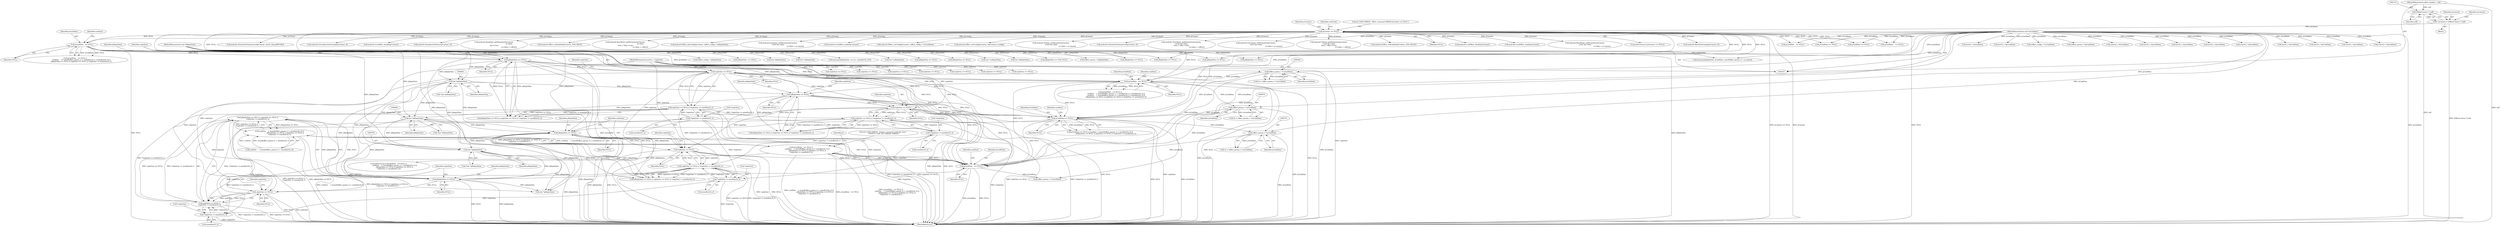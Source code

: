 digraph "0_Android_9e29523b9537983b4c4b205ff868d0b3bca0383b@API" {
"1000792" [label="(Call,pReplyData == NULL || replySize == NULL ||\n *replySize != sizeof(int32_t))"];
"1000793" [label="(Call,pReplyData == NULL)"];
"1000691" [label="(Call,(int *)pReplyData)"];
"1000600" [label="(Call,(int *)pReplyData)"];
"1000561" [label="(Call,pReplyData == NULL)"];
"1000113" [label="(MethodParameterIn,void *pReplyData)"];
"1000546" [label="(Call,pCmdData   == NULL)"];
"1000111" [label="(MethodParameterIn,void *pCmdData)"];
"1000151" [label="(Call,pContext == NULL)"];
"1000116" [label="(Call,* pContext = (EffectContext *) self)"];
"1000118" [label="(Call,(EffectContext *) self)"];
"1000108" [label="(MethodParameterIn,effect_handle_t  self)"];
"1000652" [label="(Call,pReplyData == NULL)"];
"1000626" [label="(Call,pCmdData   == NULL)"];
"1000582" [label="(Call,(effect_param_t *) pCmdData)"];
"1000565" [label="(Call,replySize == NULL)"];
"1000112" [label="(MethodParameterIn,uint32_t *replySize)"];
"1000755" [label="(Call,(int *)pReplyData)"];
"1000729" [label="(Call,pReplyData == NULL)"];
"1000717" [label="(Call,pCmdData == NULL)"];
"1000673" [label="(Call,(effect_param_t *) pCmdData)"];
"1000656" [label="(Call,replySize == NULL)"];
"1000781" [label="(Call,pCmdData   == NULL)"];
"1000750" [label="(Call,(effect_param_t *) pCmdData)"];
"1000733" [label="(Call,replySize == NULL)"];
"1000796" [label="(Call,replySize == NULL ||\n *replySize != sizeof(int32_t))"];
"1000797" [label="(Call,replySize == NULL)"];
"1000800" [label="(Call,*replySize != sizeof(int32_t))"];
"1000736" [label="(Call,*replySize != sizeof(int32_t))"];
"1000568" [label="(Call,*replySize != sizeof(int32_t))"];
"1000659" [label="(Call,*replySize != sizeof(int32_t))"];
"1000564" [label="(Call,replySize == NULL || *replySize != sizeof(int32_t))"];
"1000655" [label="(Call,replySize == NULL || *replySize != sizeof(int32_t))"];
"1000732" [label="(Call,replySize == NULL || *replySize != sizeof(int32_t))"];
"1000784" [label="(Call,cmdSize    < (sizeof(effect_param_t) + sizeof(int32_t)) ||\n                        pReplyData == NULL || replySize == NULL ||\n *replySize != sizeof(int32_t))"];
"1000780" [label="(Call,pCmdData   == NULL ||\n                        cmdSize    < (sizeof(effect_param_t) + sizeof(int32_t)) ||\n                        pReplyData == NULL || replySize == NULL ||\n *replySize != sizeof(int32_t))"];
"1000561" [label="(Call,pReplyData == NULL)"];
"1000960" [label="(Call,(int32_t *)pCmdData)"];
"1000108" [label="(MethodParameterIn,effect_handle_t  self)"];
"1000797" [label="(Call,replySize == NULL)"];
"1000365" [label="(Call,replySize == NULL)"];
"1000189" [label="(Call,(int *) pReplyData)"];
"1001079" [label="(Call,android::LvmEffect_enable(pContext))"];
"1000274" [label="(Call,android::Effect_setConfig(pContext, (effect_config_t *) pCmdData))"];
"1000117" [label="(Identifier,pContext)"];
"1000308" [label="(Call,android::Effect_setConfig(pContext, &pContext->config))"];
"1000822" [label="(Call,android::Volume_setParameter(pContext,\n (void *)p->data,\n                                                                 p->data + p->psize))"];
"1000798" [label="(Identifier,replySize)"];
"1000235" [label="(Call,android::VolumeSetVolumeLevel(pContext, 0))"];
"1000794" [label="(Identifier,pReplyData)"];
"1000114" [label="(Block,)"];
"1000547" [label="(Identifier,pCmdData)"];
"1000120" [label="(Identifier,self)"];
"1000917" [label="(Call,(uint32_t *)pCmdData)"];
"1000661" [label="(Identifier,replySize)"];
"1000551" [label="(Identifier,cmdSize)"];
"1000451" [label="(Call,android::Virtualizer_getParameter(pContext,\n (void *)p->data,\n (size_t *)&p->vsize,\n                                                              p->data + voffset))"];
"1000628" [label="(Identifier,NULL)"];
"1000800" [label="(Call,*replySize != sizeof(int32_t))"];
"1000582" [label="(Call,(effect_param_t *) pCmdData)"];
"1000803" [label="(Call,sizeof(int32_t))"];
"1000694" [label="(Call,android::Virtualizer_setParameter(pContext,\n (void *)p->data,\n                                                                       p->data + p->psize))"];
"1000943" [label="(Call,(int32_t *)pCmdData)"];
"1000977" [label="(Call,(int32_t *)pCmdData)"];
"1000739" [label="(Call,sizeof(int32_t))"];
"1000819" [label="(Call,(int *)pReplyData)"];
"1000691" [label="(Call,(int *)pReplyData)"];
"1000568" [label="(Call,*replySize != sizeof(int32_t))"];
"1000383" [label="(Call,memcpy(pReplyData, pCmdData, sizeof(effect_param_t) + p->psize))"];
"1000675" [label="(Identifier,pCmdData)"];
"1000505" [label="(Call,android::Volume_getParameter(pContext,\n (void *)p->data,\n (size_t *)&p->vsize,\n                                                         p->data + voffset))"];
"1000895" [label="(Call,android::Effect_setEnabled(pContext, LVM_FALSE))"];
"1000161" [label="(Identifier,cmdCode)"];
"1000734" [label="(Identifier,replySize)"];
"1000752" [label="(Identifier,pCmdData)"];
"1000813" [label="(Identifier,p)"];
"1000792" [label="(Call,pReplyData == NULL || replySize == NULL ||\n *replySize != sizeof(int32_t))"];
"1001204" [label="(Call,memcpy(pReplyData, vol_ret, sizeof(int32_t)*2))"];
"1001027" [label="(Call,(int32_t *)pCmdData)"];
"1000271" [label="(Call,(int *) pReplyData)"];
"1000658" [label="(Identifier,NULL)"];
"1000793" [label="(Call,pReplyData == NULL)"];
"1000153" [label="(Identifier,NULL)"];
"1000846" [label="(Call,replySize == NULL)"];
"1000748" [label="(Call,*p = (effect_param_t *) pCmdData)"];
"1001047" [label="(Call,android::LvmEffect_disable(pContext))"];
"1000361" [label="(Call,pReplyData == NULL)"];
"1000785" [label="(Call,cmdSize    < (sizeof(effect_param_t) + sizeof(int32_t)))"];
"1000116" [label="(Call,* pContext = (EffectContext *) self)"];
"1001130" [label="(Call,pReplyData == NULL)"];
"1000736" [label="(Call,*replySize != sizeof(int32_t))"];
"1000625" [label="(Call,pCmdData   == NULL ||\n                        cmdSize    > (sizeof(effect_param_t) + sizeof(int32_t) +sizeof(int32_t)) ||\n                        cmdSize    < (sizeof(effect_param_t) + sizeof(int32_t) +sizeof(int16_t)) ||\n                        pReplyData == NULL || replySize == NULL || *replySize != sizeof(int32_t))"];
"1000125" [label="(Identifier,pContext)"];
"1000757" [label="(Identifier,pReplyData)"];
"1000232" [label="(Call,(int *) pReplyData)"];
"1000995" [label="(Call,android::LvmEffect_enable(pContext))"];
"1000780" [label="(Call,pCmdData   == NULL ||\n                        cmdSize    < (sizeof(effect_param_t) + sizeof(int32_t)) ||\n                        pReplyData == NULL || replySize == NULL ||\n *replySize != sizeof(int32_t))"];
"1000565" [label="(Call,replySize == NULL)"];
"1000569" [label="(Call,*replySize)"];
"1000603" [label="(Call,android::BassBoost_setParameter(pContext,\n (void *)p->data,\n                                                                    p->data + p->psize))"];
"1000118" [label="(Call,(EffectContext *) self)"];
"1000716" [label="(Call,pCmdData == NULL || cmdSize < (sizeof(effect_param_t) + sizeof(int32_t)) ||\n                        pReplyData == NULL || replySize == NULL || *replySize != sizeof(int32_t))"];
"1001271" [label="(MethodReturn,int)"];
"1000255" [label="(Call,replySize == NULL)"];
"1000150" [label="(ControlStructure,if (pContext == NULL))"];
"1000112" [label="(MethodParameterIn,uint32_t *replySize)"];
"1000200" [label="(Call,android::BassSetStrength(pContext, 0))"];
"1000904" [label="(Call,pCmdData   == NULL)"];
"1000546" [label="(Call,pCmdData   == NULL)"];
"1001119" [label="(Call,pCmdData == NULL)"];
"1000730" [label="(Identifier,pReplyData)"];
"1000671" [label="(Call,*p = (effect_param_t *) pCmdData)"];
"1001153" [label="(Call,(uint32_t *)pCmdData)"];
"1001044" [label="(Call,(int32_t *)pCmdData)"];
"1000719" [label="(Identifier,NULL)"];
"1000733" [label="(Call,replySize == NULL)"];
"1000799" [label="(Identifier,NULL)"];
"1000731" [label="(Identifier,NULL)"];
"1000992" [label="(Call,(int32_t *)pCmdData)"];
"1000750" [label="(Call,(effect_param_t *) pCmdData)"];
"1000659" [label="(Call,*replySize != sizeof(int32_t))"];
"1000807" [label="(Literal,\"\tLVM_ERROR : Volume_command cmdCode Case: \"\n \"EFFECT_CMD_SET_PARAM: ERROR\")"];
"1000571" [label="(Call,sizeof(int32_t))"];
"1000580" [label="(Call,*p = (effect_param_t *) pCmdData)"];
"1000690" [label="(Call,*(int *)pReplyData)"];
"1000151" [label="(Call,pContext == NULL)"];
"1001211" [label="(Call,android::VolumeSetVolumeLevel(pContext, (int16_t)(maxdB*100)))"];
"1000814" [label="(Call,(effect_param_t *) pCmdData)"];
"1000631" [label="(Identifier,cmdSize)"];
"1000166" [label="(Call,pReplyData == NULL)"];
"1000599" [label="(Call,*(int *)pReplyData)"];
"1000722" [label="(Identifier,cmdSize)"];
"1000564" [label="(Call,replySize == NULL || *replySize != sizeof(int32_t))"];
"1000570" [label="(Identifier,replySize)"];
"1000113" [label="(MethodParameterIn,void *pReplyData)"];
"1000842" [label="(Call,pReplyData == NULL)"];
"1000276" [label="(Call,(effect_config_t *) pCmdData)"];
"1000320" [label="(Call,(effect_param_t *)pCmdData)"];
"1000548" [label="(Identifier,NULL)"];
"1000156" [label="(Literal,\"\tLVM_ERROR : Effect_command ERROR pContext == NULL\")"];
"1000876" [label="(Call,replySize == NULL)"];
"1000627" [label="(Identifier,pCmdData)"];
"1001134" [label="(Call,replySize == NULL)"];
"1000779" [label="(ControlStructure,if (pCmdData   == NULL ||\n                        cmdSize    < (sizeof(effect_param_t) + sizeof(int32_t)) ||\n                        pReplyData == NULL || replySize == NULL ||\n *replySize != sizeof(int32_t)))"];
"1000626" [label="(Call,pCmdData   == NULL)"];
"1000656" [label="(Call,replySize == NULL)"];
"1000718" [label="(Identifier,pCmdData)"];
"1000872" [label="(Call,pReplyData == NULL)"];
"1000210" [label="(Call,android::VirtualizerSetStrength(pContext, 0))"];
"1001160" [label="(Call,(uint32_t *)pCmdData)"];
"1000673" [label="(Call,(effect_param_t *) pCmdData)"];
"1001061" [label="(Call,(int32_t *)pCmdData)"];
"1000660" [label="(Call,*replySize)"];
"1000862" [label="(Call,(int *)pReplyData)"];
"1000717" [label="(Call,pCmdData == NULL)"];
"1000584" [label="(Identifier,pCmdData)"];
"1000783" [label="(Identifier,NULL)"];
"1001076" [label="(Call,(int32_t *)pCmdData)"];
"1000963" [label="(Call,android::LvmEffect_disable(pContext))"];
"1000729" [label="(Call,pReplyData == NULL)"];
"1000781" [label="(Call,pCmdData   == NULL)"];
"1000343" [label="(Call,pCmdData == NULL)"];
"1000111" [label="(MethodParameterIn,void *pCmdData)"];
"1000283" [label="(Call,pReplyData == NULL)"];
"1000786" [label="(Identifier,cmdSize)"];
"1000563" [label="(Identifier,NULL)"];
"1001112" [label="(Call,pReplyData == LVM_NULL)"];
"1000394" [label="(Call,(effect_param_t *)pReplyData)"];
"1000220" [label="(Call,android::EqualizerSetPreset(pContext, 0))"];
"1000796" [label="(Call,replySize == NULL ||\n *replySize != sizeof(int32_t))"];
"1000600" [label="(Call,(int *)pReplyData)"];
"1000652" [label="(Call,pReplyData == NULL)"];
"1000170" [label="(Call,replySize == NULL)"];
"1000655" [label="(Call,replySize == NULL || *replySize != sizeof(int32_t))"];
"1000654" [label="(Identifier,NULL)"];
"1000303" [label="(Call,(effect_config_t *)pReplyData)"];
"1000602" [label="(Identifier,pReplyData)"];
"1000242" [label="(Call,pCmdData    == NULL)"];
"1000545" [label="(Call,pCmdData   == NULL ||\n                        cmdSize    != (sizeof(effect_param_t) + sizeof(int32_t) +sizeof(int16_t)) ||\n                        pReplyData == NULL || replySize == NULL || *replySize != sizeof(int32_t))"];
"1000251" [label="(Call,pReplyData  == NULL)"];
"1000560" [label="(Call,pReplyData == NULL || replySize == NULL || *replySize != sizeof(int32_t))"];
"1000693" [label="(Identifier,pReplyData)"];
"1000657" [label="(Identifier,replySize)"];
"1000784" [label="(Call,cmdSize    < (sizeof(effect_param_t) + sizeof(int32_t)) ||\n                        pReplyData == NULL || replySize == NULL ||\n *replySize != sizeof(int32_t))"];
"1000651" [label="(Call,pReplyData == NULL || replySize == NULL || *replySize != sizeof(int32_t))"];
"1000480" [label="(Call,android::Equalizer_getParameter(pContext,\n                                                            p->data,\n &p->vsize,\n                                                            p->data + voffset))"];
"1000662" [label="(Call,sizeof(int32_t))"];
"1000865" [label="(Call,android::Effect_setEnabled(pContext, LVM_TRUE))"];
"1000424" [label="(Call,android::BassBoost_getParameter(pContext,\n                                                            p->data,\n (size_t *)&p->vsize,\n                                                            p->data + voffset))"];
"1000754" [label="(Call,*(int *)pReplyData)"];
"1000738" [label="(Identifier,replySize)"];
"1000802" [label="(Identifier,replySize)"];
"1000152" [label="(Identifier,pContext)"];
"1000301" [label="(Call,android::Effect_getConfig(pContext, (effect_config_t *)pReplyData))"];
"1000728" [label="(Call,pReplyData == NULL || replySize == NULL || *replySize != sizeof(int32_t))"];
"1000735" [label="(Identifier,NULL)"];
"1000562" [label="(Identifier,pReplyData)"];
"1000566" [label="(Identifier,replySize)"];
"1000287" [label="(Call,replySize == NULL)"];
"1000801" [label="(Call,*replySize)"];
"1000732" [label="(Call,replySize == NULL || *replySize != sizeof(int32_t))"];
"1000795" [label="(Identifier,NULL)"];
"1000782" [label="(Identifier,pCmdData)"];
"1000567" [label="(Identifier,NULL)"];
"1000653" [label="(Identifier,pReplyData)"];
"1000758" [label="(Call,android::Equalizer_setParameter(pContext,\n (void *)p->data,\n                                                                     p->data + p->psize))"];
"1000737" [label="(Call,*replySize)"];
"1000755" [label="(Call,(int *)pReplyData)"];
"1000892" [label="(Call,(int *)pReplyData)"];
"1000792" -> "1000784"  [label="AST: "];
"1000792" -> "1000793"  [label="CFG: "];
"1000792" -> "1000796"  [label="CFG: "];
"1000793" -> "1000792"  [label="AST: "];
"1000796" -> "1000792"  [label="AST: "];
"1000784" -> "1000792"  [label="CFG: "];
"1000792" -> "1001271"  [label="DDG: replySize == NULL ||\n *replySize != sizeof(int32_t)"];
"1000792" -> "1001271"  [label="DDG: pReplyData == NULL"];
"1000792" -> "1000784"  [label="DDG: pReplyData == NULL"];
"1000792" -> "1000784"  [label="DDG: replySize == NULL ||\n *replySize != sizeof(int32_t)"];
"1000793" -> "1000792"  [label="DDG: pReplyData"];
"1000793" -> "1000792"  [label="DDG: NULL"];
"1000796" -> "1000792"  [label="DDG: replySize == NULL"];
"1000796" -> "1000792"  [label="DDG: *replySize != sizeof(int32_t)"];
"1000793" -> "1000795"  [label="CFG: "];
"1000794" -> "1000793"  [label="AST: "];
"1000795" -> "1000793"  [label="AST: "];
"1000798" -> "1000793"  [label="CFG: "];
"1000793" -> "1001271"  [label="DDG: NULL"];
"1000793" -> "1001271"  [label="DDG: pReplyData"];
"1000691" -> "1000793"  [label="DDG: pReplyData"];
"1000755" -> "1000793"  [label="DDG: pReplyData"];
"1000600" -> "1000793"  [label="DDG: pReplyData"];
"1000113" -> "1000793"  [label="DDG: pReplyData"];
"1000781" -> "1000793"  [label="DDG: NULL"];
"1000793" -> "1000797"  [label="DDG: NULL"];
"1000793" -> "1000819"  [label="DDG: pReplyData"];
"1000691" -> "1000690"  [label="AST: "];
"1000691" -> "1000693"  [label="CFG: "];
"1000692" -> "1000691"  [label="AST: "];
"1000693" -> "1000691"  [label="AST: "];
"1000690" -> "1000691"  [label="CFG: "];
"1000691" -> "1001271"  [label="DDG: pReplyData"];
"1000600" -> "1000691"  [label="DDG: pReplyData"];
"1000652" -> "1000691"  [label="DDG: pReplyData"];
"1000113" -> "1000691"  [label="DDG: pReplyData"];
"1000691" -> "1000729"  [label="DDG: pReplyData"];
"1000691" -> "1000755"  [label="DDG: pReplyData"];
"1000691" -> "1000819"  [label="DDG: pReplyData"];
"1000600" -> "1000599"  [label="AST: "];
"1000600" -> "1000602"  [label="CFG: "];
"1000601" -> "1000600"  [label="AST: "];
"1000602" -> "1000600"  [label="AST: "];
"1000599" -> "1000600"  [label="CFG: "];
"1000600" -> "1001271"  [label="DDG: pReplyData"];
"1000561" -> "1000600"  [label="DDG: pReplyData"];
"1000113" -> "1000600"  [label="DDG: pReplyData"];
"1000600" -> "1000652"  [label="DDG: pReplyData"];
"1000600" -> "1000729"  [label="DDG: pReplyData"];
"1000600" -> "1000755"  [label="DDG: pReplyData"];
"1000600" -> "1000819"  [label="DDG: pReplyData"];
"1000561" -> "1000560"  [label="AST: "];
"1000561" -> "1000563"  [label="CFG: "];
"1000562" -> "1000561"  [label="AST: "];
"1000563" -> "1000561"  [label="AST: "];
"1000566" -> "1000561"  [label="CFG: "];
"1000560" -> "1000561"  [label="CFG: "];
"1000561" -> "1001271"  [label="DDG: NULL"];
"1000561" -> "1001271"  [label="DDG: pReplyData"];
"1000561" -> "1000560"  [label="DDG: pReplyData"];
"1000561" -> "1000560"  [label="DDG: NULL"];
"1000113" -> "1000561"  [label="DDG: pReplyData"];
"1000546" -> "1000561"  [label="DDG: NULL"];
"1000561" -> "1000565"  [label="DDG: NULL"];
"1000561" -> "1000626"  [label="DDG: NULL"];
"1000561" -> "1000717"  [label="DDG: NULL"];
"1000561" -> "1000781"  [label="DDG: NULL"];
"1000113" -> "1000107"  [label="AST: "];
"1000113" -> "1001271"  [label="DDG: pReplyData"];
"1000113" -> "1000166"  [label="DDG: pReplyData"];
"1000113" -> "1000189"  [label="DDG: pReplyData"];
"1000113" -> "1000232"  [label="DDG: pReplyData"];
"1000113" -> "1000251"  [label="DDG: pReplyData"];
"1000113" -> "1000271"  [label="DDG: pReplyData"];
"1000113" -> "1000283"  [label="DDG: pReplyData"];
"1000113" -> "1000303"  [label="DDG: pReplyData"];
"1000113" -> "1000361"  [label="DDG: pReplyData"];
"1000113" -> "1000383"  [label="DDG: pReplyData"];
"1000113" -> "1000394"  [label="DDG: pReplyData"];
"1000113" -> "1000652"  [label="DDG: pReplyData"];
"1000113" -> "1000729"  [label="DDG: pReplyData"];
"1000113" -> "1000755"  [label="DDG: pReplyData"];
"1000113" -> "1000819"  [label="DDG: pReplyData"];
"1000113" -> "1000842"  [label="DDG: pReplyData"];
"1000113" -> "1000862"  [label="DDG: pReplyData"];
"1000113" -> "1000872"  [label="DDG: pReplyData"];
"1000113" -> "1000892"  [label="DDG: pReplyData"];
"1000113" -> "1001112"  [label="DDG: pReplyData"];
"1000113" -> "1001130"  [label="DDG: pReplyData"];
"1000113" -> "1001204"  [label="DDG: pReplyData"];
"1000546" -> "1000545"  [label="AST: "];
"1000546" -> "1000548"  [label="CFG: "];
"1000547" -> "1000546"  [label="AST: "];
"1000548" -> "1000546"  [label="AST: "];
"1000551" -> "1000546"  [label="CFG: "];
"1000545" -> "1000546"  [label="CFG: "];
"1000546" -> "1001271"  [label="DDG: NULL"];
"1000546" -> "1001271"  [label="DDG: pCmdData"];
"1000546" -> "1000545"  [label="DDG: pCmdData"];
"1000546" -> "1000545"  [label="DDG: NULL"];
"1000111" -> "1000546"  [label="DDG: pCmdData"];
"1000151" -> "1000546"  [label="DDG: NULL"];
"1000546" -> "1000582"  [label="DDG: pCmdData"];
"1000546" -> "1000626"  [label="DDG: NULL"];
"1000546" -> "1000717"  [label="DDG: NULL"];
"1000546" -> "1000781"  [label="DDG: NULL"];
"1000111" -> "1000107"  [label="AST: "];
"1000111" -> "1001271"  [label="DDG: pCmdData"];
"1000111" -> "1000242"  [label="DDG: pCmdData"];
"1000111" -> "1000276"  [label="DDG: pCmdData"];
"1000111" -> "1000320"  [label="DDG: pCmdData"];
"1000111" -> "1000343"  [label="DDG: pCmdData"];
"1000111" -> "1000383"  [label="DDG: pCmdData"];
"1000111" -> "1000582"  [label="DDG: pCmdData"];
"1000111" -> "1000626"  [label="DDG: pCmdData"];
"1000111" -> "1000673"  [label="DDG: pCmdData"];
"1000111" -> "1000717"  [label="DDG: pCmdData"];
"1000111" -> "1000750"  [label="DDG: pCmdData"];
"1000111" -> "1000781"  [label="DDG: pCmdData"];
"1000111" -> "1000814"  [label="DDG: pCmdData"];
"1000111" -> "1000904"  [label="DDG: pCmdData"];
"1000111" -> "1000917"  [label="DDG: pCmdData"];
"1000111" -> "1000943"  [label="DDG: pCmdData"];
"1000111" -> "1000960"  [label="DDG: pCmdData"];
"1000111" -> "1000977"  [label="DDG: pCmdData"];
"1000111" -> "1000992"  [label="DDG: pCmdData"];
"1000111" -> "1001027"  [label="DDG: pCmdData"];
"1000111" -> "1001044"  [label="DDG: pCmdData"];
"1000111" -> "1001061"  [label="DDG: pCmdData"];
"1000111" -> "1001076"  [label="DDG: pCmdData"];
"1000111" -> "1001119"  [label="DDG: pCmdData"];
"1000111" -> "1001153"  [label="DDG: pCmdData"];
"1000111" -> "1001160"  [label="DDG: pCmdData"];
"1000151" -> "1000150"  [label="AST: "];
"1000151" -> "1000153"  [label="CFG: "];
"1000152" -> "1000151"  [label="AST: "];
"1000153" -> "1000151"  [label="AST: "];
"1000156" -> "1000151"  [label="CFG: "];
"1000161" -> "1000151"  [label="CFG: "];
"1000151" -> "1001271"  [label="DDG: pContext == NULL"];
"1000151" -> "1001271"  [label="DDG: pContext"];
"1000151" -> "1001271"  [label="DDG: NULL"];
"1000116" -> "1000151"  [label="DDG: pContext"];
"1000151" -> "1000166"  [label="DDG: NULL"];
"1000151" -> "1000200"  [label="DDG: pContext"];
"1000151" -> "1000210"  [label="DDG: pContext"];
"1000151" -> "1000220"  [label="DDG: pContext"];
"1000151" -> "1000235"  [label="DDG: pContext"];
"1000151" -> "1000242"  [label="DDG: NULL"];
"1000151" -> "1000274"  [label="DDG: pContext"];
"1000151" -> "1000283"  [label="DDG: NULL"];
"1000151" -> "1000301"  [label="DDG: pContext"];
"1000151" -> "1000308"  [label="DDG: pContext"];
"1000151" -> "1000343"  [label="DDG: NULL"];
"1000151" -> "1000424"  [label="DDG: pContext"];
"1000151" -> "1000451"  [label="DDG: pContext"];
"1000151" -> "1000480"  [label="DDG: pContext"];
"1000151" -> "1000505"  [label="DDG: pContext"];
"1000151" -> "1000603"  [label="DDG: pContext"];
"1000151" -> "1000626"  [label="DDG: NULL"];
"1000151" -> "1000694"  [label="DDG: pContext"];
"1000151" -> "1000717"  [label="DDG: NULL"];
"1000151" -> "1000758"  [label="DDG: pContext"];
"1000151" -> "1000781"  [label="DDG: NULL"];
"1000151" -> "1000822"  [label="DDG: pContext"];
"1000151" -> "1000842"  [label="DDG: NULL"];
"1000151" -> "1000865"  [label="DDG: pContext"];
"1000151" -> "1000872"  [label="DDG: NULL"];
"1000151" -> "1000895"  [label="DDG: pContext"];
"1000151" -> "1000904"  [label="DDG: NULL"];
"1000151" -> "1000963"  [label="DDG: pContext"];
"1000151" -> "1000995"  [label="DDG: pContext"];
"1000151" -> "1001047"  [label="DDG: pContext"];
"1000151" -> "1001079"  [label="DDG: pContext"];
"1000151" -> "1001119"  [label="DDG: NULL"];
"1000151" -> "1001211"  [label="DDG: pContext"];
"1000116" -> "1000114"  [label="AST: "];
"1000116" -> "1000118"  [label="CFG: "];
"1000117" -> "1000116"  [label="AST: "];
"1000118" -> "1000116"  [label="AST: "];
"1000125" -> "1000116"  [label="CFG: "];
"1000116" -> "1001271"  [label="DDG: (EffectContext *) self"];
"1000118" -> "1000116"  [label="DDG: self"];
"1000118" -> "1000120"  [label="CFG: "];
"1000119" -> "1000118"  [label="AST: "];
"1000120" -> "1000118"  [label="AST: "];
"1000118" -> "1001271"  [label="DDG: self"];
"1000108" -> "1000118"  [label="DDG: self"];
"1000108" -> "1000107"  [label="AST: "];
"1000108" -> "1001271"  [label="DDG: self"];
"1000652" -> "1000651"  [label="AST: "];
"1000652" -> "1000654"  [label="CFG: "];
"1000653" -> "1000652"  [label="AST: "];
"1000654" -> "1000652"  [label="AST: "];
"1000657" -> "1000652"  [label="CFG: "];
"1000651" -> "1000652"  [label="CFG: "];
"1000652" -> "1001271"  [label="DDG: pReplyData"];
"1000652" -> "1001271"  [label="DDG: NULL"];
"1000652" -> "1000651"  [label="DDG: pReplyData"];
"1000652" -> "1000651"  [label="DDG: NULL"];
"1000626" -> "1000652"  [label="DDG: NULL"];
"1000652" -> "1000656"  [label="DDG: NULL"];
"1000652" -> "1000717"  [label="DDG: NULL"];
"1000652" -> "1000781"  [label="DDG: NULL"];
"1000626" -> "1000625"  [label="AST: "];
"1000626" -> "1000628"  [label="CFG: "];
"1000627" -> "1000626"  [label="AST: "];
"1000628" -> "1000626"  [label="AST: "];
"1000631" -> "1000626"  [label="CFG: "];
"1000625" -> "1000626"  [label="CFG: "];
"1000626" -> "1001271"  [label="DDG: pCmdData"];
"1000626" -> "1001271"  [label="DDG: NULL"];
"1000626" -> "1000625"  [label="DDG: pCmdData"];
"1000626" -> "1000625"  [label="DDG: NULL"];
"1000582" -> "1000626"  [label="DDG: pCmdData"];
"1000565" -> "1000626"  [label="DDG: NULL"];
"1000626" -> "1000673"  [label="DDG: pCmdData"];
"1000626" -> "1000717"  [label="DDG: NULL"];
"1000626" -> "1000781"  [label="DDG: NULL"];
"1000582" -> "1000580"  [label="AST: "];
"1000582" -> "1000584"  [label="CFG: "];
"1000583" -> "1000582"  [label="AST: "];
"1000584" -> "1000582"  [label="AST: "];
"1000580" -> "1000582"  [label="CFG: "];
"1000582" -> "1001271"  [label="DDG: pCmdData"];
"1000582" -> "1000580"  [label="DDG: pCmdData"];
"1000582" -> "1000717"  [label="DDG: pCmdData"];
"1000582" -> "1000781"  [label="DDG: pCmdData"];
"1000565" -> "1000564"  [label="AST: "];
"1000565" -> "1000567"  [label="CFG: "];
"1000566" -> "1000565"  [label="AST: "];
"1000567" -> "1000565"  [label="AST: "];
"1000570" -> "1000565"  [label="CFG: "];
"1000564" -> "1000565"  [label="CFG: "];
"1000565" -> "1001271"  [label="DDG: replySize"];
"1000565" -> "1001271"  [label="DDG: NULL"];
"1000565" -> "1000564"  [label="DDG: replySize"];
"1000565" -> "1000564"  [label="DDG: NULL"];
"1000112" -> "1000565"  [label="DDG: replySize"];
"1000565" -> "1000656"  [label="DDG: replySize"];
"1000565" -> "1000717"  [label="DDG: NULL"];
"1000565" -> "1000733"  [label="DDG: replySize"];
"1000565" -> "1000781"  [label="DDG: NULL"];
"1000565" -> "1000797"  [label="DDG: replySize"];
"1000112" -> "1000107"  [label="AST: "];
"1000112" -> "1001271"  [label="DDG: replySize"];
"1000112" -> "1000170"  [label="DDG: replySize"];
"1000112" -> "1000255"  [label="DDG: replySize"];
"1000112" -> "1000287"  [label="DDG: replySize"];
"1000112" -> "1000365"  [label="DDG: replySize"];
"1000112" -> "1000656"  [label="DDG: replySize"];
"1000112" -> "1000733"  [label="DDG: replySize"];
"1000112" -> "1000797"  [label="DDG: replySize"];
"1000112" -> "1000846"  [label="DDG: replySize"];
"1000112" -> "1000876"  [label="DDG: replySize"];
"1000112" -> "1001134"  [label="DDG: replySize"];
"1000755" -> "1000754"  [label="AST: "];
"1000755" -> "1000757"  [label="CFG: "];
"1000756" -> "1000755"  [label="AST: "];
"1000757" -> "1000755"  [label="AST: "];
"1000754" -> "1000755"  [label="CFG: "];
"1000755" -> "1001271"  [label="DDG: pReplyData"];
"1000729" -> "1000755"  [label="DDG: pReplyData"];
"1000755" -> "1000819"  [label="DDG: pReplyData"];
"1000729" -> "1000728"  [label="AST: "];
"1000729" -> "1000731"  [label="CFG: "];
"1000730" -> "1000729"  [label="AST: "];
"1000731" -> "1000729"  [label="AST: "];
"1000734" -> "1000729"  [label="CFG: "];
"1000728" -> "1000729"  [label="CFG: "];
"1000729" -> "1001271"  [label="DDG: pReplyData"];
"1000729" -> "1001271"  [label="DDG: NULL"];
"1000729" -> "1000728"  [label="DDG: pReplyData"];
"1000729" -> "1000728"  [label="DDG: NULL"];
"1000717" -> "1000729"  [label="DDG: NULL"];
"1000729" -> "1000733"  [label="DDG: NULL"];
"1000729" -> "1000781"  [label="DDG: NULL"];
"1000717" -> "1000716"  [label="AST: "];
"1000717" -> "1000719"  [label="CFG: "];
"1000718" -> "1000717"  [label="AST: "];
"1000719" -> "1000717"  [label="AST: "];
"1000722" -> "1000717"  [label="CFG: "];
"1000716" -> "1000717"  [label="CFG: "];
"1000717" -> "1001271"  [label="DDG: NULL"];
"1000717" -> "1001271"  [label="DDG: pCmdData"];
"1000717" -> "1000716"  [label="DDG: pCmdData"];
"1000717" -> "1000716"  [label="DDG: NULL"];
"1000673" -> "1000717"  [label="DDG: pCmdData"];
"1000656" -> "1000717"  [label="DDG: NULL"];
"1000717" -> "1000750"  [label="DDG: pCmdData"];
"1000717" -> "1000781"  [label="DDG: NULL"];
"1000673" -> "1000671"  [label="AST: "];
"1000673" -> "1000675"  [label="CFG: "];
"1000674" -> "1000673"  [label="AST: "];
"1000675" -> "1000673"  [label="AST: "];
"1000671" -> "1000673"  [label="CFG: "];
"1000673" -> "1001271"  [label="DDG: pCmdData"];
"1000673" -> "1000671"  [label="DDG: pCmdData"];
"1000673" -> "1000781"  [label="DDG: pCmdData"];
"1000656" -> "1000655"  [label="AST: "];
"1000656" -> "1000658"  [label="CFG: "];
"1000657" -> "1000656"  [label="AST: "];
"1000658" -> "1000656"  [label="AST: "];
"1000661" -> "1000656"  [label="CFG: "];
"1000655" -> "1000656"  [label="CFG: "];
"1000656" -> "1001271"  [label="DDG: NULL"];
"1000656" -> "1001271"  [label="DDG: replySize"];
"1000656" -> "1000655"  [label="DDG: replySize"];
"1000656" -> "1000655"  [label="DDG: NULL"];
"1000656" -> "1000733"  [label="DDG: replySize"];
"1000656" -> "1000781"  [label="DDG: NULL"];
"1000656" -> "1000797"  [label="DDG: replySize"];
"1000781" -> "1000780"  [label="AST: "];
"1000781" -> "1000783"  [label="CFG: "];
"1000782" -> "1000781"  [label="AST: "];
"1000783" -> "1000781"  [label="AST: "];
"1000786" -> "1000781"  [label="CFG: "];
"1000780" -> "1000781"  [label="CFG: "];
"1000781" -> "1001271"  [label="DDG: NULL"];
"1000781" -> "1001271"  [label="DDG: pCmdData"];
"1000781" -> "1000780"  [label="DDG: pCmdData"];
"1000781" -> "1000780"  [label="DDG: NULL"];
"1000750" -> "1000781"  [label="DDG: pCmdData"];
"1000733" -> "1000781"  [label="DDG: NULL"];
"1000781" -> "1000814"  [label="DDG: pCmdData"];
"1000750" -> "1000748"  [label="AST: "];
"1000750" -> "1000752"  [label="CFG: "];
"1000751" -> "1000750"  [label="AST: "];
"1000752" -> "1000750"  [label="AST: "];
"1000748" -> "1000750"  [label="CFG: "];
"1000750" -> "1001271"  [label="DDG: pCmdData"];
"1000750" -> "1000748"  [label="DDG: pCmdData"];
"1000733" -> "1000732"  [label="AST: "];
"1000733" -> "1000735"  [label="CFG: "];
"1000734" -> "1000733"  [label="AST: "];
"1000735" -> "1000733"  [label="AST: "];
"1000738" -> "1000733"  [label="CFG: "];
"1000732" -> "1000733"  [label="CFG: "];
"1000733" -> "1001271"  [label="DDG: NULL"];
"1000733" -> "1001271"  [label="DDG: replySize"];
"1000733" -> "1000732"  [label="DDG: replySize"];
"1000733" -> "1000732"  [label="DDG: NULL"];
"1000733" -> "1000797"  [label="DDG: replySize"];
"1000796" -> "1000797"  [label="CFG: "];
"1000796" -> "1000800"  [label="CFG: "];
"1000797" -> "1000796"  [label="AST: "];
"1000800" -> "1000796"  [label="AST: "];
"1000796" -> "1001271"  [label="DDG: *replySize != sizeof(int32_t)"];
"1000796" -> "1001271"  [label="DDG: replySize == NULL"];
"1000797" -> "1000796"  [label="DDG: replySize"];
"1000797" -> "1000796"  [label="DDG: NULL"];
"1000800" -> "1000796"  [label="DDG: *replySize"];
"1000564" -> "1000796"  [label="DDG: *replySize != sizeof(int32_t)"];
"1000655" -> "1000796"  [label="DDG: *replySize != sizeof(int32_t)"];
"1000732" -> "1000796"  [label="DDG: *replySize != sizeof(int32_t)"];
"1000797" -> "1000799"  [label="CFG: "];
"1000798" -> "1000797"  [label="AST: "];
"1000799" -> "1000797"  [label="AST: "];
"1000802" -> "1000797"  [label="CFG: "];
"1000797" -> "1001271"  [label="DDG: NULL"];
"1000797" -> "1001271"  [label="DDG: replySize"];
"1000800" -> "1000803"  [label="CFG: "];
"1000801" -> "1000800"  [label="AST: "];
"1000803" -> "1000800"  [label="AST: "];
"1000800" -> "1001271"  [label="DDG: *replySize"];
"1000736" -> "1000800"  [label="DDG: *replySize"];
"1000568" -> "1000800"  [label="DDG: *replySize"];
"1000659" -> "1000800"  [label="DDG: *replySize"];
"1000736" -> "1000732"  [label="AST: "];
"1000736" -> "1000739"  [label="CFG: "];
"1000737" -> "1000736"  [label="AST: "];
"1000739" -> "1000736"  [label="AST: "];
"1000732" -> "1000736"  [label="CFG: "];
"1000736" -> "1001271"  [label="DDG: *replySize"];
"1000736" -> "1000732"  [label="DDG: *replySize"];
"1000568" -> "1000736"  [label="DDG: *replySize"];
"1000659" -> "1000736"  [label="DDG: *replySize"];
"1000568" -> "1000564"  [label="AST: "];
"1000568" -> "1000571"  [label="CFG: "];
"1000569" -> "1000568"  [label="AST: "];
"1000571" -> "1000568"  [label="AST: "];
"1000564" -> "1000568"  [label="CFG: "];
"1000568" -> "1001271"  [label="DDG: *replySize"];
"1000568" -> "1000564"  [label="DDG: *replySize"];
"1000568" -> "1000659"  [label="DDG: *replySize"];
"1000659" -> "1000655"  [label="AST: "];
"1000659" -> "1000662"  [label="CFG: "];
"1000660" -> "1000659"  [label="AST: "];
"1000662" -> "1000659"  [label="AST: "];
"1000655" -> "1000659"  [label="CFG: "];
"1000659" -> "1001271"  [label="DDG: *replySize"];
"1000659" -> "1000655"  [label="DDG: *replySize"];
"1000564" -> "1000560"  [label="AST: "];
"1000560" -> "1000564"  [label="CFG: "];
"1000564" -> "1001271"  [label="DDG: *replySize != sizeof(int32_t)"];
"1000564" -> "1001271"  [label="DDG: replySize == NULL"];
"1000564" -> "1000560"  [label="DDG: replySize == NULL"];
"1000564" -> "1000560"  [label="DDG: *replySize != sizeof(int32_t)"];
"1000564" -> "1000655"  [label="DDG: *replySize != sizeof(int32_t)"];
"1000564" -> "1000732"  [label="DDG: *replySize != sizeof(int32_t)"];
"1000655" -> "1000651"  [label="AST: "];
"1000651" -> "1000655"  [label="CFG: "];
"1000655" -> "1001271"  [label="DDG: replySize == NULL"];
"1000655" -> "1001271"  [label="DDG: *replySize != sizeof(int32_t)"];
"1000655" -> "1000651"  [label="DDG: replySize == NULL"];
"1000655" -> "1000651"  [label="DDG: *replySize != sizeof(int32_t)"];
"1000655" -> "1000732"  [label="DDG: *replySize != sizeof(int32_t)"];
"1000732" -> "1000728"  [label="AST: "];
"1000728" -> "1000732"  [label="CFG: "];
"1000732" -> "1001271"  [label="DDG: *replySize != sizeof(int32_t)"];
"1000732" -> "1001271"  [label="DDG: replySize == NULL"];
"1000732" -> "1000728"  [label="DDG: replySize == NULL"];
"1000732" -> "1000728"  [label="DDG: *replySize != sizeof(int32_t)"];
"1000784" -> "1000780"  [label="AST: "];
"1000784" -> "1000785"  [label="CFG: "];
"1000785" -> "1000784"  [label="AST: "];
"1000780" -> "1000784"  [label="CFG: "];
"1000784" -> "1001271"  [label="DDG: cmdSize    < (sizeof(effect_param_t) + sizeof(int32_t))"];
"1000784" -> "1001271"  [label="DDG: pReplyData == NULL || replySize == NULL ||\n *replySize != sizeof(int32_t)"];
"1000784" -> "1000780"  [label="DDG: cmdSize    < (sizeof(effect_param_t) + sizeof(int32_t))"];
"1000784" -> "1000780"  [label="DDG: pReplyData == NULL || replySize == NULL ||\n *replySize != sizeof(int32_t)"];
"1000785" -> "1000784"  [label="DDG: cmdSize"];
"1000785" -> "1000784"  [label="DDG: sizeof(effect_param_t) + sizeof(int32_t)"];
"1000780" -> "1000779"  [label="AST: "];
"1000807" -> "1000780"  [label="CFG: "];
"1000813" -> "1000780"  [label="CFG: "];
"1000780" -> "1001271"  [label="DDG: pCmdData   == NULL ||\n                        cmdSize    < (sizeof(effect_param_t) + sizeof(int32_t)) ||\n                        pReplyData == NULL || replySize == NULL ||\n *replySize != sizeof(int32_t)"];
"1000780" -> "1001271"  [label="DDG: pCmdData   == NULL"];
"1000780" -> "1001271"  [label="DDG: cmdSize    < (sizeof(effect_param_t) + sizeof(int32_t)) ||\n                        pReplyData == NULL || replySize == NULL ||\n *replySize != sizeof(int32_t)"];
}
